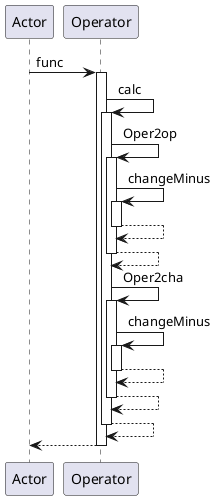 @startuml
participant Actor
Actor -> Operator : func
activate Operator
Operator -> Operator : calc
activate Operator
Operator -> Operator : Oper2op
activate Operator
Operator -> Operator : changeMinus
activate Operator
Operator --> Operator
deactivate Operator
Operator --> Operator
deactivate Operator
Operator -> Operator : Oper2cha
activate Operator
Operator -> Operator : changeMinus
activate Operator
Operator --> Operator
deactivate Operator
Operator --> Operator
deactivate Operator
Operator --> Operator
deactivate Operator
return
@enduml